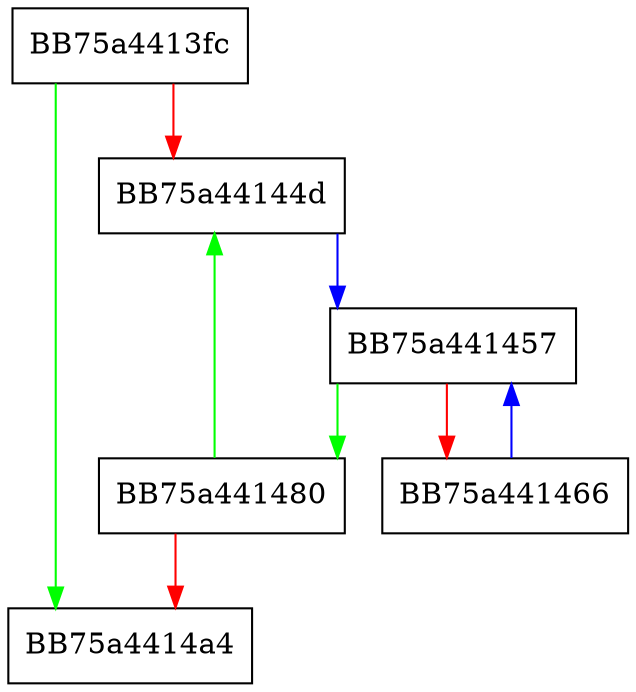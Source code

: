digraph SHA1WideStringLowerCase {
  node [shape="box"];
  graph [splines=ortho];
  BB75a4413fc -> BB75a4414a4 [color="green"];
  BB75a4413fc -> BB75a44144d [color="red"];
  BB75a44144d -> BB75a441457 [color="blue"];
  BB75a441457 -> BB75a441480 [color="green"];
  BB75a441457 -> BB75a441466 [color="red"];
  BB75a441466 -> BB75a441457 [color="blue"];
  BB75a441480 -> BB75a44144d [color="green"];
  BB75a441480 -> BB75a4414a4 [color="red"];
}